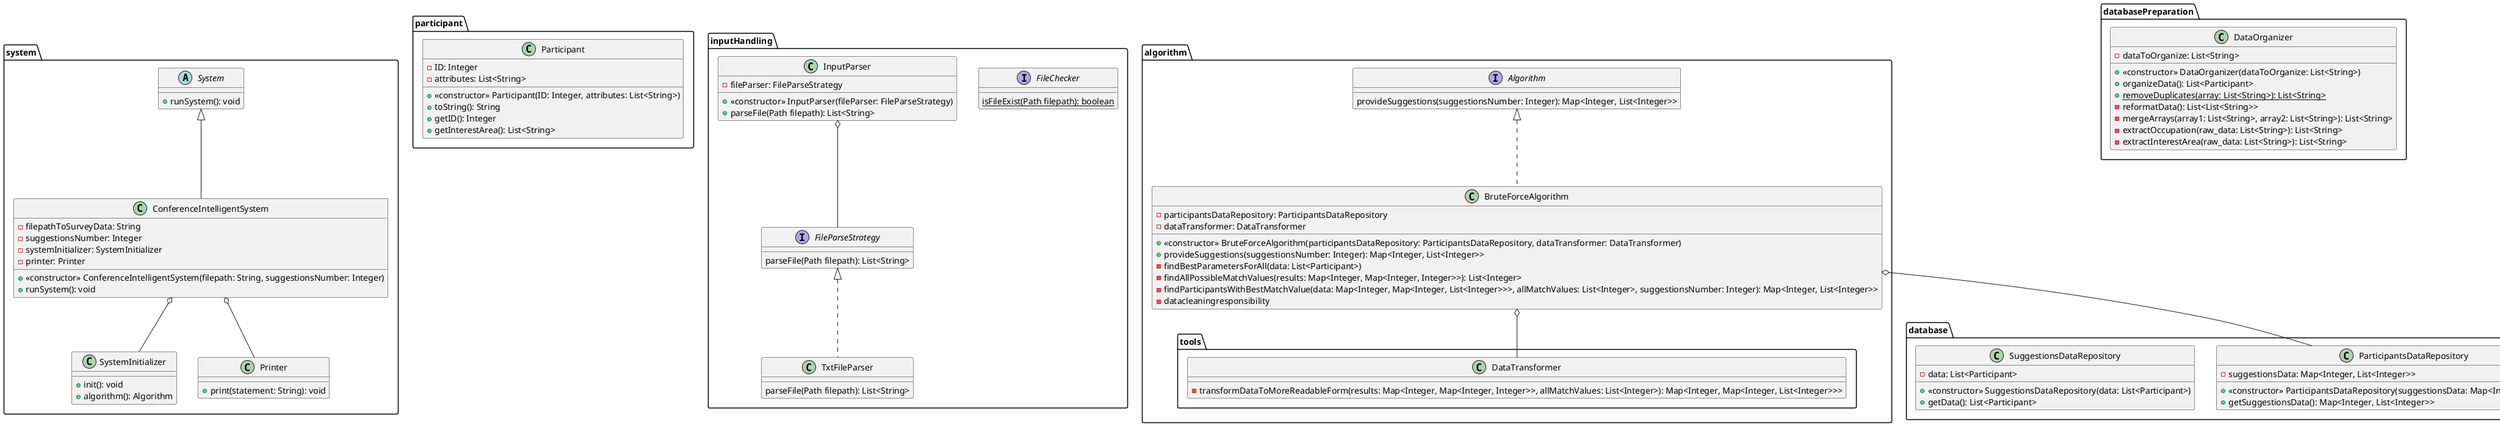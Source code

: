 @startuml

namespace system {
    abstract System {
        +{method}runSystem(): void
    }

    class ConferenceIntelligentSystem extends System {
        -{field}filepathToSurveyData: String
        -{field}suggestionsNumber: Integer
        -{field}systemInitializer: SystemInitializer
        -{field}printer: Printer
        +{method}<<constructor>> ConferenceIntelligentSystem(filepath: String, suggestionsNumber: Integer)
        +{method}runSystem(): void
    }

    class SystemInitializer {
        +{method}init(): void
        +{method}algorithm(): Algorithm
    }

    class Printer {
        +{method}print(statement: String): void
    }
}

namespace participant {
    class Participant {
        -{field}ID: Integer
        -{field}attributes: List<String>
        +{method}<<constructor>> Participant(ID: Integer, attributes: List<String>)
        +{method}toString(): String
        +{method}getID(): Integer
        +{method}getInterestArea(): List<String>
    }
}

namespace inputHandling {
    interface FileParseStrategy {
        {method}parseFile(Path filepath): List<String>
    }

    interface FileChecker {
        {method}{static}isFileExist(Path filepath): boolean
    }

    class TxtFileParser implements FileParseStrategy {
        {method}parseFile(Path filepath): List<String>
    }

    class InputParser {
        -{field}fileParser: FileParseStrategy
        +{method}<<constructor>> InputParser(fileParser: FileParseStrategy)
        +{method}parseFile(Path filepath): List<String>
    }
}

namespace database {
    class ParticipantsDataRepository {
        -{field}suggestionsData: Map<Integer, List<Integer>>
        +{method}<<constructor>> ParticipantsDataRepository(suggestionsData: Map<Integer, List<Integer>>)
        +{method}getSuggestionsData(): Map<Integer, List<Integer>>
    }
    class SuggestionsDataRepository {
        -{field}data: List<Participant>
        +{method}<<constructor>> SuggestionsDataRepository(data: List<Participant>)
        +{method}getData(): List<Participant>
    }
}

namespace algorithm {
    interface Algorithm {
        {method}provideSuggestions(suggestionsNumber: Integer): Map<Integer, List<Integer>>
    }

    class BruteForceAlgorithm implements Algorithm {
        -{field}participantsDataRepository: ParticipantsDataRepository
        -{field}dataTransformer: DataTransformer
        +{method}<<constructor>> BruteForceAlgorithm(participantsDataRepository: ParticipantsDataRepository, dataTransformer: DataTransformer)
        +{method}provideSuggestions(suggestionsNumber: Integer): Map<Integer, List<Integer>>
        -{method}findBestParametersForAll(data: List<Participant>)
        -{method}findAllPossibleMatchValues(results: Map<Integer, Map<Integer, Integer>>): List<Integer>
        -{method}findParticipantsWithBestMatchValue(data: Map<Integer, Map<Integer, List<Integer>>>, allMatchValues: List<Integer>, suggestionsNumber: Integer): Map<Integer, List<Integer>>
        -{method}datacleaningresponsibility
    }
    namespace tools {
        class DataTransformer {
            -{method}transformDataToMoreReadableForm(results: Map<Integer, Map<Integer, Integer>>, allMatchValues: List<Integer>): Map<Integer, Map<Integer, List<Integer>>>
            }
    }

}

namespace databasePreparation {
    class DataOrganizer {
    -{field}dataToOrganize: List<String>
    +{method}<<constructor>> DataOrganizer(dataToOrganize: List<String>)
    +{method}organizeData(): List<Participant>
    +{static}{method}removeDuplicates(array: List<String>): List<String>
    -{method}reformatData(): List<List<String>>
    -{method}mergeArrays(array1: List<String>, array2: List<String>): List<String>
    -{method}extractOccupation(raw_data: List<String>): List<String>
    -{method}extractInterestArea(raw_data: List<String>): List<String>
    }
}

system.ConferenceIntelligentSystem o-- system.SystemInitializer
system.ConferenceIntelligentSystem o-- system.Printer
algorithm.BruteForceAlgorithm o-- database.ParticipantsDataRepository
algorithm.BruteForceAlgorithm o-- algorithm.tools.DataTransformer
inputHandling.InputParser o-- inputHandling.FileParseStrategy





@enduml
